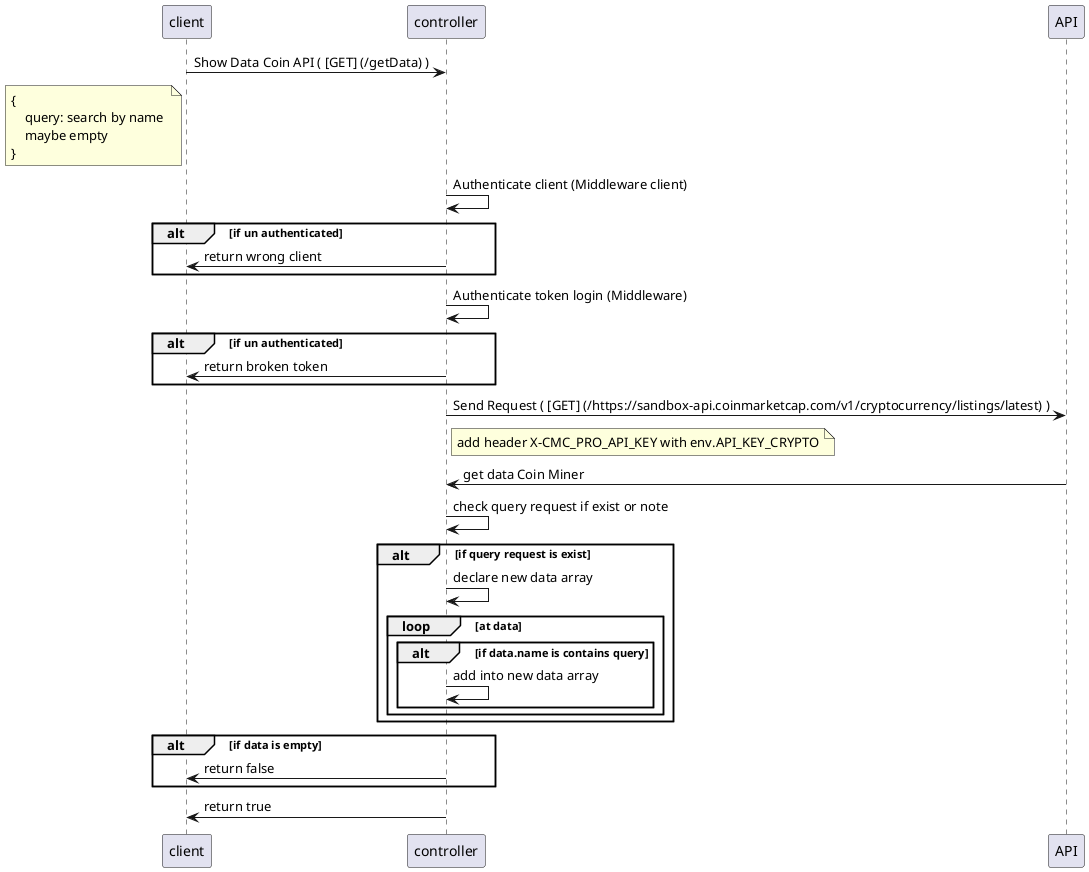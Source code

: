 @startuml
client -> controller: Show Data Coin API ( [GET] (/getData) )
note left of client 
{
    query: search by name 
    maybe empty
}
end note
controller->controller: Authenticate client (Middleware client)
alt if un authenticated
    controller->client: return wrong client
end
controller->controller: Authenticate token login (Middleware)
alt if un authenticated
    controller->client: return broken token
end
controller -> API: Send Request ( [GET] (/https://sandbox-api.coinmarketcap.com/v1/cryptocurrency/listings/latest) )
note right of controller
    add header X-CMC_PRO_API_KEY with env.API_KEY_CRYPTO
end note
API->controller: get data Coin Miner
controller->controller: check query request if exist or note
alt if query request is exist
    controller->controller: declare new data array
    loop at data
        alt if data.name is contains query
             controller->controller: add into new data array
        end
    end
end
alt if data is empty
    controller->client: return false
end
controller->client: return true
@enduml